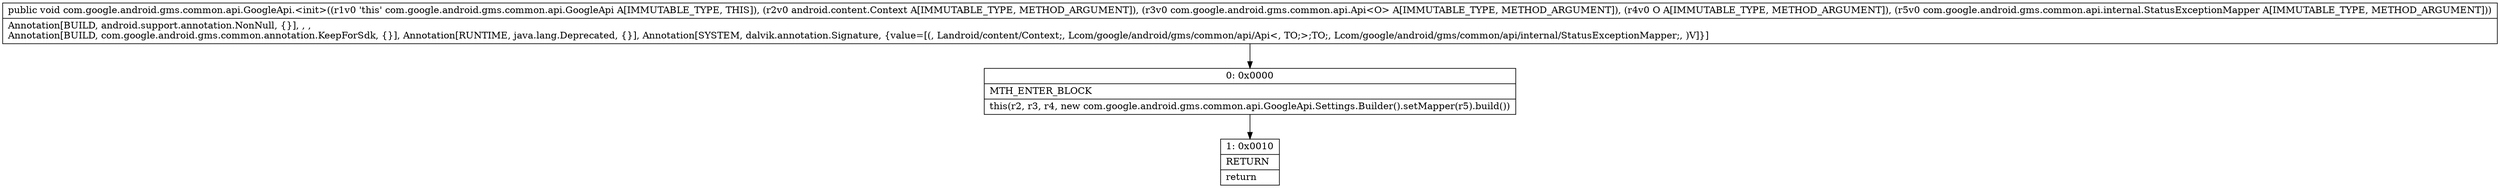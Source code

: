 digraph "CFG forcom.google.android.gms.common.api.GoogleApi.\<init\>(Landroid\/content\/Context;Lcom\/google\/android\/gms\/common\/api\/Api;Lcom\/google\/android\/gms\/common\/api\/Api$ApiOptions;Lcom\/google\/android\/gms\/common\/api\/internal\/StatusExceptionMapper;)V" {
Node_0 [shape=record,label="{0\:\ 0x0000|MTH_ENTER_BLOCK\l|this(r2, r3, r4, new com.google.android.gms.common.api.GoogleApi.Settings.Builder().setMapper(r5).build())\l}"];
Node_1 [shape=record,label="{1\:\ 0x0010|RETURN\l|return\l}"];
MethodNode[shape=record,label="{public void com.google.android.gms.common.api.GoogleApi.\<init\>((r1v0 'this' com.google.android.gms.common.api.GoogleApi A[IMMUTABLE_TYPE, THIS]), (r2v0 android.content.Context A[IMMUTABLE_TYPE, METHOD_ARGUMENT]), (r3v0 com.google.android.gms.common.api.Api\<O\> A[IMMUTABLE_TYPE, METHOD_ARGUMENT]), (r4v0 O A[IMMUTABLE_TYPE, METHOD_ARGUMENT]), (r5v0 com.google.android.gms.common.api.internal.StatusExceptionMapper A[IMMUTABLE_TYPE, METHOD_ARGUMENT]))  | Annotation[BUILD, android.support.annotation.NonNull, \{\}], , , \lAnnotation[BUILD, com.google.android.gms.common.annotation.KeepForSdk, \{\}], Annotation[RUNTIME, java.lang.Deprecated, \{\}], Annotation[SYSTEM, dalvik.annotation.Signature, \{value=[(, Landroid\/content\/Context;, Lcom\/google\/android\/gms\/common\/api\/Api\<, TO;\>;TO;, Lcom\/google\/android\/gms\/common\/api\/internal\/StatusExceptionMapper;, )V]\}]\l}"];
MethodNode -> Node_0;
Node_0 -> Node_1;
}

